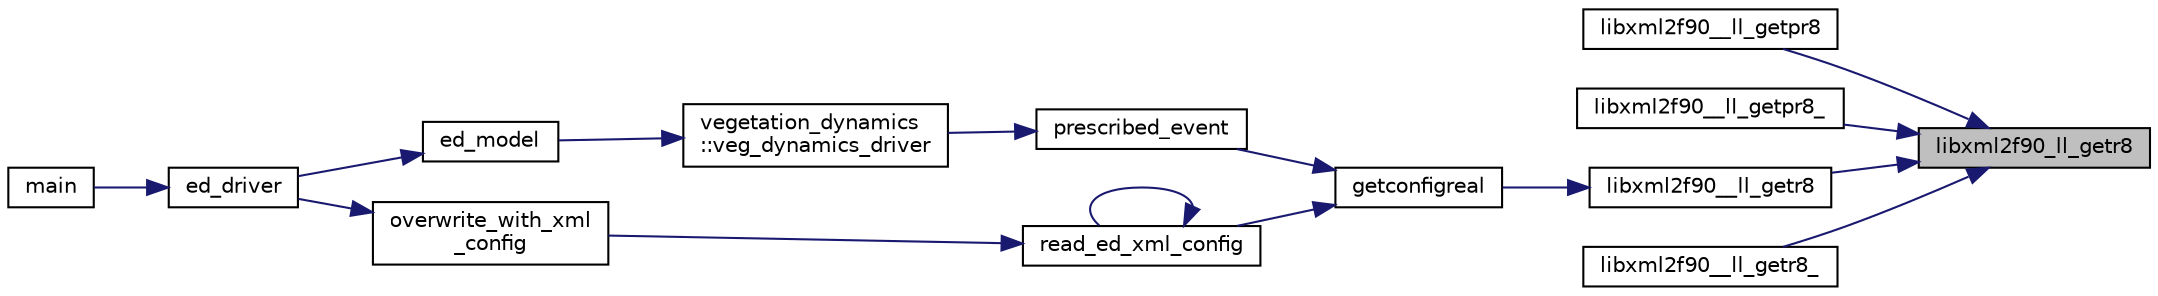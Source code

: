 digraph "libxml2f90_ll_getr8"
{
 // LATEX_PDF_SIZE
  edge [fontname="Helvetica",fontsize="10",labelfontname="Helvetica",labelfontsize="10"];
  node [fontname="Helvetica",fontsize="10",shape=record];
  rankdir="RL";
  Node1 [label="libxml2f90_ll_getr8",height=0.2,width=0.4,color="black", fillcolor="grey75", style="filled", fontcolor="black",tooltip=" "];
  Node1 -> Node2 [dir="back",color="midnightblue",fontsize="10",style="solid"];
  Node2 [label="libxml2f90__ll_getpr8",height=0.2,width=0.4,color="black", fillcolor="white", style="filled",URL="$libxml2f90_8f90__pp_8f90.html#a5ffa8a56b1901a92be64556fe9f30e07",tooltip=" "];
  Node1 -> Node3 [dir="back",color="midnightblue",fontsize="10",style="solid"];
  Node3 [label="libxml2f90__ll_getpr8_",height=0.2,width=0.4,color="black", fillcolor="white", style="filled",URL="$libxml2f90_8f90__pp_8f90.html#a2a94c2cace24434f63c63fb2b59ed196",tooltip=" "];
  Node1 -> Node4 [dir="back",color="midnightblue",fontsize="10",style="solid"];
  Node4 [label="libxml2f90__ll_getr8",height=0.2,width=0.4,color="black", fillcolor="white", style="filled",URL="$libxml2f90_8f90__pp_8f90.html#a8f48610de931b9ef342dadfd11a62da0",tooltip=" "];
  Node4 -> Node5 [dir="back",color="midnightblue",fontsize="10",style="solid"];
  Node5 [label="getconfigreal",height=0.2,width=0.4,color="black", fillcolor="white", style="filled",URL="$ed__xml__config_8f90.html#a954b3037e7eb894975c79fed7627dfb0",tooltip=" "];
  Node5 -> Node6 [dir="back",color="midnightblue",fontsize="10",style="solid"];
  Node6 [label="prescribed_event",height=0.2,width=0.4,color="black", fillcolor="white", style="filled",URL="$events_8f90.html#ad9f17e2da07d80a0734f81d8b2e27d25",tooltip=" "];
  Node6 -> Node7 [dir="back",color="midnightblue",fontsize="10",style="solid"];
  Node7 [label="vegetation_dynamics\l::veg_dynamics_driver",height=0.2,width=0.4,color="black", fillcolor="white", style="filled",URL="$namespacevegetation__dynamics.html#ac0aac7ba29275bab000373bd850a36e6",tooltip=" "];
  Node7 -> Node8 [dir="back",color="midnightblue",fontsize="10",style="solid"];
  Node8 [label="ed_model",height=0.2,width=0.4,color="black", fillcolor="white", style="filled",URL="$ed__model_8_f90.html#a9804b9ca3fcb1b4e17171d786d50c32c",tooltip="Begins, updates, and outputs results from ecosystem simulation."];
  Node8 -> Node9 [dir="back",color="midnightblue",fontsize="10",style="solid"];
  Node9 [label="ed_driver",height=0.2,width=0.4,color="black", fillcolor="white", style="filled",URL="$ed__driver_8_f90.html#a5706bd8bee60960fe8166de1870e47da",tooltip=" "];
  Node9 -> Node10 [dir="back",color="midnightblue",fontsize="10",style="solid"];
  Node10 [label="main",height=0.2,width=0.4,color="black", fillcolor="white", style="filled",URL="$edmain_8_f90.html#a8ec2266d83cd6c0b762cbcbc92c0af3d",tooltip=" "];
  Node5 -> Node11 [dir="back",color="midnightblue",fontsize="10",style="solid"];
  Node11 [label="read_ed_xml_config",height=0.2,width=0.4,color="black", fillcolor="white", style="filled",URL="$ed__xml__config_8f90.html#accb60513f4c46e691fcd1f96c1e9df36",tooltip=" "];
  Node11 -> Node12 [dir="back",color="midnightblue",fontsize="10",style="solid"];
  Node12 [label="overwrite_with_xml\l_config",height=0.2,width=0.4,color="black", fillcolor="white", style="filled",URL="$ed__params_8f90.html#a2c0c887700d85a5be6fbd26b071c8da6",tooltip=" "];
  Node12 -> Node9 [dir="back",color="midnightblue",fontsize="10",style="solid"];
  Node11 -> Node11 [dir="back",color="midnightblue",fontsize="10",style="solid"];
  Node1 -> Node13 [dir="back",color="midnightblue",fontsize="10",style="solid"];
  Node13 [label="libxml2f90__ll_getr8_",height=0.2,width=0.4,color="black", fillcolor="white", style="filled",URL="$libxml2f90_8f90__pp_8f90.html#a77f33adc7fb009d5c2f4b8e5201c8f44",tooltip=" "];
}
